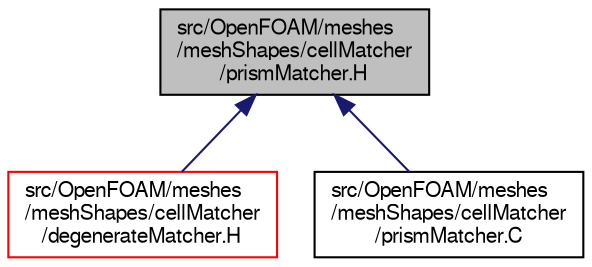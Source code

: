 digraph "src/OpenFOAM/meshes/meshShapes/cellMatcher/prismMatcher.H"
{
  bgcolor="transparent";
  edge [fontname="FreeSans",fontsize="10",labelfontname="FreeSans",labelfontsize="10"];
  node [fontname="FreeSans",fontsize="10",shape=record];
  Node165 [label="src/OpenFOAM/meshes\l/meshShapes/cellMatcher\l/prismMatcher.H",height=0.2,width=0.4,color="black", fillcolor="grey75", style="filled", fontcolor="black"];
  Node165 -> Node166 [dir="back",color="midnightblue",fontsize="10",style="solid",fontname="FreeSans"];
  Node166 [label="src/OpenFOAM/meshes\l/meshShapes/cellMatcher\l/degenerateMatcher.H",height=0.2,width=0.4,color="red",URL="$a11213.html"];
  Node165 -> Node171 [dir="back",color="midnightblue",fontsize="10",style="solid",fontname="FreeSans"];
  Node171 [label="src/OpenFOAM/meshes\l/meshShapes/cellMatcher\l/prismMatcher.C",height=0.2,width=0.4,color="black",URL="$a11222.html"];
}
